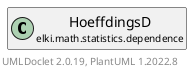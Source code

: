 @startuml
    remove .*\.(Instance|Par|Parameterizer|Factory)$
    set namespaceSeparator none
    hide empty fields
    hide empty methods

    class "<size:14>HoeffdingsD.Par\n<size:10>elki.math.statistics.dependence" as elki.math.statistics.dependence.HoeffdingsD.Par [[HoeffdingsD.Par.html]] {
        +make(): HoeffdingsD
    }

    interface "<size:14>Parameterizer\n<size:10>elki.utilities.optionhandling" as elki.utilities.optionhandling.Parameterizer [[../../../utilities/optionhandling/Parameterizer.html]] {
        {abstract} +make(): Object
    }
    class "<size:14>HoeffdingsD\n<size:10>elki.math.statistics.dependence" as elki.math.statistics.dependence.HoeffdingsD [[HoeffdingsD.html]]

    elki.utilities.optionhandling.Parameterizer <|.. elki.math.statistics.dependence.HoeffdingsD.Par
    elki.math.statistics.dependence.HoeffdingsD +-- elki.math.statistics.dependence.HoeffdingsD.Par

    center footer UMLDoclet 2.0.19, PlantUML 1.2022.8
@enduml
